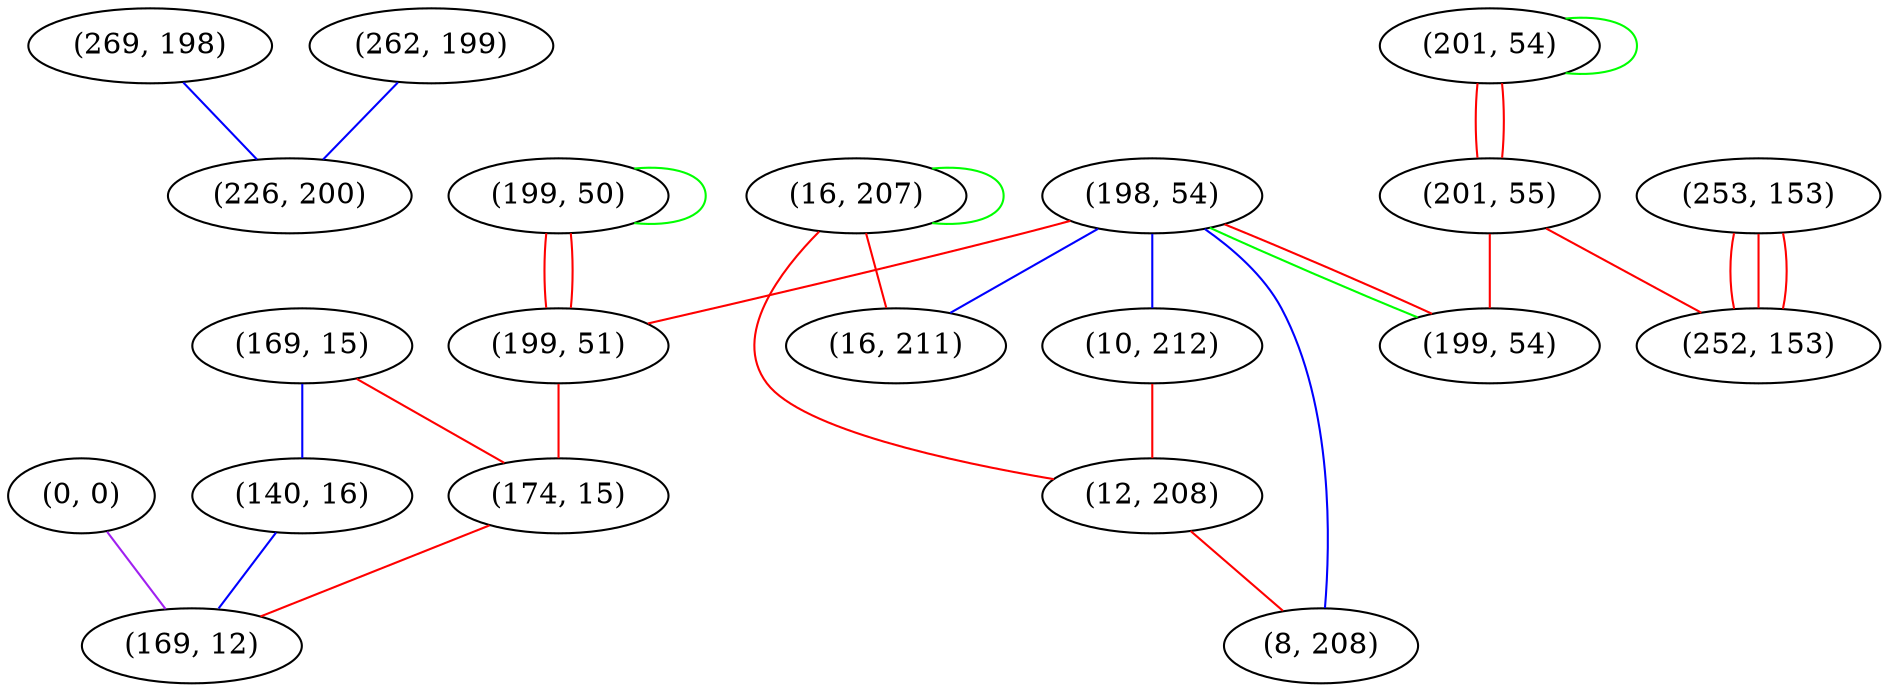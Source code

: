 graph "" {
"(269, 198)";
"(0, 0)";
"(262, 199)";
"(169, 15)";
"(226, 200)";
"(198, 54)";
"(201, 54)";
"(199, 50)";
"(201, 55)";
"(140, 16)";
"(199, 51)";
"(174, 15)";
"(10, 212)";
"(16, 207)";
"(12, 208)";
"(253, 153)";
"(16, 211)";
"(8, 208)";
"(252, 153)";
"(199, 54)";
"(169, 12)";
"(269, 198)" -- "(226, 200)"  [color=blue, key=0, weight=3];
"(0, 0)" -- "(169, 12)"  [color=purple, key=0, weight=4];
"(262, 199)" -- "(226, 200)"  [color=blue, key=0, weight=3];
"(169, 15)" -- "(174, 15)"  [color=red, key=0, weight=1];
"(169, 15)" -- "(140, 16)"  [color=blue, key=0, weight=3];
"(198, 54)" -- "(199, 51)"  [color=red, key=0, weight=1];
"(198, 54)" -- "(199, 54)"  [color=green, key=0, weight=2];
"(198, 54)" -- "(199, 54)"  [color=red, key=1, weight=1];
"(198, 54)" -- "(8, 208)"  [color=blue, key=0, weight=3];
"(198, 54)" -- "(10, 212)"  [color=blue, key=0, weight=3];
"(198, 54)" -- "(16, 211)"  [color=blue, key=0, weight=3];
"(201, 54)" -- "(201, 54)"  [color=green, key=0, weight=2];
"(201, 54)" -- "(201, 55)"  [color=red, key=0, weight=1];
"(201, 54)" -- "(201, 55)"  [color=red, key=1, weight=1];
"(199, 50)" -- "(199, 51)"  [color=red, key=0, weight=1];
"(199, 50)" -- "(199, 51)"  [color=red, key=1, weight=1];
"(199, 50)" -- "(199, 50)"  [color=green, key=0, weight=2];
"(201, 55)" -- "(199, 54)"  [color=red, key=0, weight=1];
"(201, 55)" -- "(252, 153)"  [color=red, key=0, weight=1];
"(140, 16)" -- "(169, 12)"  [color=blue, key=0, weight=3];
"(199, 51)" -- "(174, 15)"  [color=red, key=0, weight=1];
"(174, 15)" -- "(169, 12)"  [color=red, key=0, weight=1];
"(10, 212)" -- "(12, 208)"  [color=red, key=0, weight=1];
"(16, 207)" -- "(16, 211)"  [color=red, key=0, weight=1];
"(16, 207)" -- "(16, 207)"  [color=green, key=0, weight=2];
"(16, 207)" -- "(12, 208)"  [color=red, key=0, weight=1];
"(12, 208)" -- "(8, 208)"  [color=red, key=0, weight=1];
"(253, 153)" -- "(252, 153)"  [color=red, key=0, weight=1];
"(253, 153)" -- "(252, 153)"  [color=red, key=1, weight=1];
"(253, 153)" -- "(252, 153)"  [color=red, key=2, weight=1];
}
